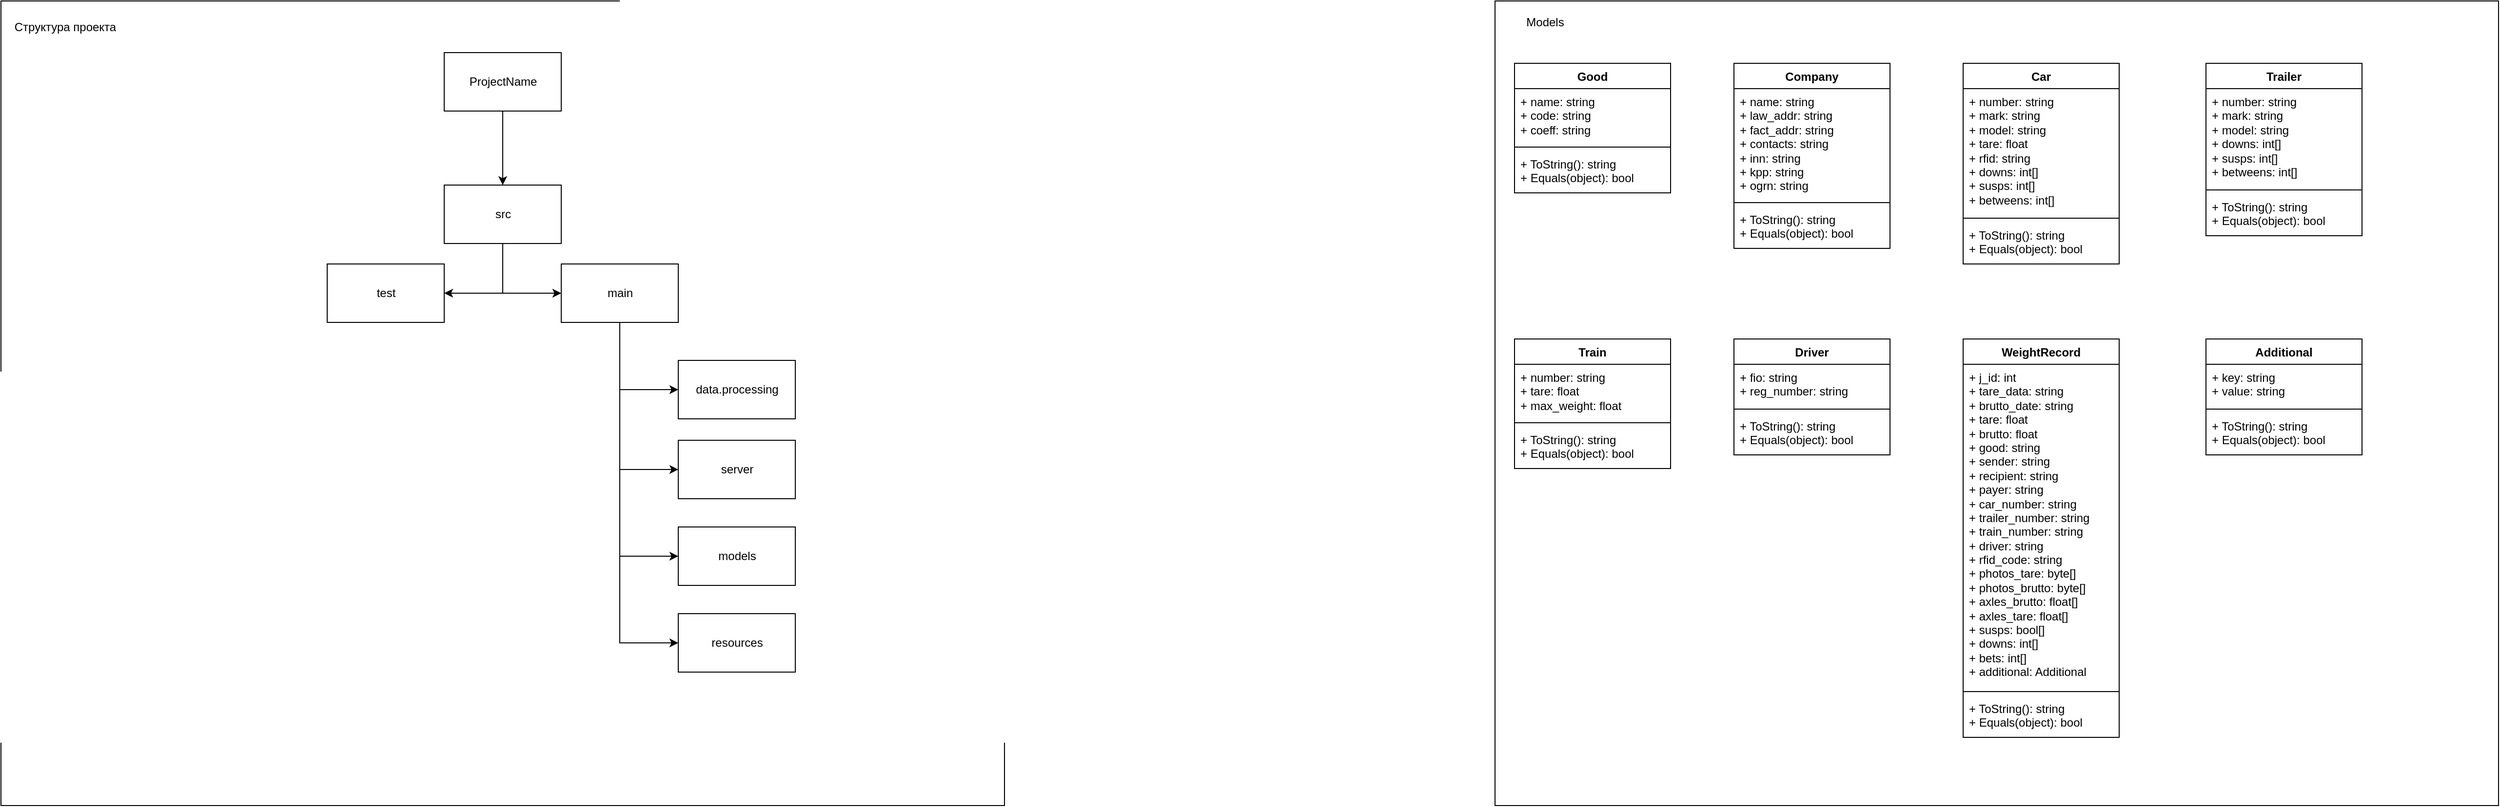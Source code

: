 <mxfile version="21.6.3" type="github">
  <diagram name="Страница 1" id="gkCn0t3qg-tjPsTw_MEk">
    <mxGraphModel dx="3509" dy="804" grid="0" gridSize="10" guides="1" tooltips="1" connect="1" arrows="1" fold="1" page="0" pageScale="1" pageWidth="827" pageHeight="1169" math="0" shadow="0">
      <root>
        <mxCell id="0" />
        <mxCell id="1" parent="0" />
        <mxCell id="g_xd1nZqbCpSabqKIIiM-1" value="" style="rounded=0;whiteSpace=wrap;html=1;" vertex="1" parent="1">
          <mxGeometry x="-77" y="104" width="1029" height="826" as="geometry" />
        </mxCell>
        <mxCell id="g_xd1nZqbCpSabqKIIiM-2" value="Models" style="text;html=1;strokeColor=none;fillColor=none;align=center;verticalAlign=middle;whiteSpace=wrap;rounded=0;" vertex="1" parent="1">
          <mxGeometry x="-77" y="104" width="103" height="43" as="geometry" />
        </mxCell>
        <mxCell id="g_xd1nZqbCpSabqKIIiM-17" value="Good" style="swimlane;fontStyle=1;align=center;verticalAlign=top;childLayout=stackLayout;horizontal=1;startSize=26;horizontalStack=0;resizeParent=1;resizeParentMax=0;resizeLast=0;collapsible=1;marginBottom=0;whiteSpace=wrap;html=1;" vertex="1" parent="1">
          <mxGeometry x="-57" y="168" width="160" height="133" as="geometry" />
        </mxCell>
        <mxCell id="g_xd1nZqbCpSabqKIIiM-18" value="+ name: string&lt;br&gt;+ code: string&lt;br&gt;+ coeff: string&lt;br&gt;" style="text;strokeColor=none;fillColor=none;align=left;verticalAlign=top;spacingLeft=4;spacingRight=4;overflow=hidden;rotatable=0;points=[[0,0.5],[1,0.5]];portConstraint=eastwest;whiteSpace=wrap;html=1;" vertex="1" parent="g_xd1nZqbCpSabqKIIiM-17">
          <mxGeometry y="26" width="160" height="56" as="geometry" />
        </mxCell>
        <mxCell id="g_xd1nZqbCpSabqKIIiM-19" value="" style="line;strokeWidth=1;fillColor=none;align=left;verticalAlign=middle;spacingTop=-1;spacingLeft=3;spacingRight=3;rotatable=0;labelPosition=right;points=[];portConstraint=eastwest;strokeColor=inherit;" vertex="1" parent="g_xd1nZqbCpSabqKIIiM-17">
          <mxGeometry y="82" width="160" height="8" as="geometry" />
        </mxCell>
        <mxCell id="g_xd1nZqbCpSabqKIIiM-20" value="+ ToString(): string&lt;br&gt;+ Equals(object): bool" style="text;strokeColor=none;fillColor=none;align=left;verticalAlign=top;spacingLeft=4;spacingRight=4;overflow=hidden;rotatable=0;points=[[0,0.5],[1,0.5]];portConstraint=eastwest;whiteSpace=wrap;html=1;" vertex="1" parent="g_xd1nZqbCpSabqKIIiM-17">
          <mxGeometry y="90" width="160" height="43" as="geometry" />
        </mxCell>
        <mxCell id="g_xd1nZqbCpSabqKIIiM-21" value="Company" style="swimlane;fontStyle=1;align=center;verticalAlign=top;childLayout=stackLayout;horizontal=1;startSize=26;horizontalStack=0;resizeParent=1;resizeParentMax=0;resizeLast=0;collapsible=1;marginBottom=0;whiteSpace=wrap;html=1;" vertex="1" parent="1">
          <mxGeometry x="168" y="168" width="160" height="190" as="geometry" />
        </mxCell>
        <mxCell id="g_xd1nZqbCpSabqKIIiM-22" value="+ name: string&lt;br&gt;+ law_addr: string&lt;br&gt;+ fact_addr: string&lt;br&gt;+ contacts: string&lt;br&gt;+ inn: string&lt;br&gt;+ kpp: string&lt;br&gt;+ ogrn: string" style="text;strokeColor=none;fillColor=none;align=left;verticalAlign=top;spacingLeft=4;spacingRight=4;overflow=hidden;rotatable=0;points=[[0,0.5],[1,0.5]];portConstraint=eastwest;whiteSpace=wrap;html=1;" vertex="1" parent="g_xd1nZqbCpSabqKIIiM-21">
          <mxGeometry y="26" width="160" height="113" as="geometry" />
        </mxCell>
        <mxCell id="g_xd1nZqbCpSabqKIIiM-23" value="" style="line;strokeWidth=1;fillColor=none;align=left;verticalAlign=middle;spacingTop=-1;spacingLeft=3;spacingRight=3;rotatable=0;labelPosition=right;points=[];portConstraint=eastwest;strokeColor=inherit;" vertex="1" parent="g_xd1nZqbCpSabqKIIiM-21">
          <mxGeometry y="139" width="160" height="8" as="geometry" />
        </mxCell>
        <mxCell id="g_xd1nZqbCpSabqKIIiM-24" value="+ ToString(): string&lt;br&gt;+ Equals(object): bool" style="text;strokeColor=none;fillColor=none;align=left;verticalAlign=top;spacingLeft=4;spacingRight=4;overflow=hidden;rotatable=0;points=[[0,0.5],[1,0.5]];portConstraint=eastwest;whiteSpace=wrap;html=1;" vertex="1" parent="g_xd1nZqbCpSabqKIIiM-21">
          <mxGeometry y="147" width="160" height="43" as="geometry" />
        </mxCell>
        <mxCell id="g_xd1nZqbCpSabqKIIiM-25" value="Car" style="swimlane;fontStyle=1;align=center;verticalAlign=top;childLayout=stackLayout;horizontal=1;startSize=26;horizontalStack=0;resizeParent=1;resizeParentMax=0;resizeLast=0;collapsible=1;marginBottom=0;whiteSpace=wrap;html=1;" vertex="1" parent="1">
          <mxGeometry x="403" y="168" width="160" height="206" as="geometry" />
        </mxCell>
        <mxCell id="g_xd1nZqbCpSabqKIIiM-26" value="+ number: string&lt;br&gt;+ mark: string&lt;br&gt;+ model: string&lt;br&gt;+ tare: float&lt;br&gt;+ rfid: string&lt;br&gt;+ downs: int[]&lt;br&gt;+ susps: int[]&lt;br&gt;+ betweens: int[]" style="text;strokeColor=none;fillColor=none;align=left;verticalAlign=top;spacingLeft=4;spacingRight=4;overflow=hidden;rotatable=0;points=[[0,0.5],[1,0.5]];portConstraint=eastwest;whiteSpace=wrap;html=1;" vertex="1" parent="g_xd1nZqbCpSabqKIIiM-25">
          <mxGeometry y="26" width="160" height="129" as="geometry" />
        </mxCell>
        <mxCell id="g_xd1nZqbCpSabqKIIiM-27" value="" style="line;strokeWidth=1;fillColor=none;align=left;verticalAlign=middle;spacingTop=-1;spacingLeft=3;spacingRight=3;rotatable=0;labelPosition=right;points=[];portConstraint=eastwest;strokeColor=inherit;" vertex="1" parent="g_xd1nZqbCpSabqKIIiM-25">
          <mxGeometry y="155" width="160" height="8" as="geometry" />
        </mxCell>
        <mxCell id="g_xd1nZqbCpSabqKIIiM-28" value="+ ToString(): string&lt;br&gt;+ Equals(object): bool" style="text;strokeColor=none;fillColor=none;align=left;verticalAlign=top;spacingLeft=4;spacingRight=4;overflow=hidden;rotatable=0;points=[[0,0.5],[1,0.5]];portConstraint=eastwest;whiteSpace=wrap;html=1;" vertex="1" parent="g_xd1nZqbCpSabqKIIiM-25">
          <mxGeometry y="163" width="160" height="43" as="geometry" />
        </mxCell>
        <mxCell id="g_xd1nZqbCpSabqKIIiM-29" value="Trailer" style="swimlane;fontStyle=1;align=center;verticalAlign=top;childLayout=stackLayout;horizontal=1;startSize=26;horizontalStack=0;resizeParent=1;resizeParentMax=0;resizeLast=0;collapsible=1;marginBottom=0;whiteSpace=wrap;html=1;" vertex="1" parent="1">
          <mxGeometry x="652" y="168" width="160" height="177" as="geometry" />
        </mxCell>
        <mxCell id="g_xd1nZqbCpSabqKIIiM-30" value="+ number: string&lt;br&gt;+ mark: string&lt;br&gt;+ model: string&lt;br&gt;+ downs: int[]&lt;br&gt;+ susps: int[]&lt;br&gt;+ betweens: int[]" style="text;strokeColor=none;fillColor=none;align=left;verticalAlign=top;spacingLeft=4;spacingRight=4;overflow=hidden;rotatable=0;points=[[0,0.5],[1,0.5]];portConstraint=eastwest;whiteSpace=wrap;html=1;" vertex="1" parent="g_xd1nZqbCpSabqKIIiM-29">
          <mxGeometry y="26" width="160" height="100" as="geometry" />
        </mxCell>
        <mxCell id="g_xd1nZqbCpSabqKIIiM-31" value="" style="line;strokeWidth=1;fillColor=none;align=left;verticalAlign=middle;spacingTop=-1;spacingLeft=3;spacingRight=3;rotatable=0;labelPosition=right;points=[];portConstraint=eastwest;strokeColor=inherit;" vertex="1" parent="g_xd1nZqbCpSabqKIIiM-29">
          <mxGeometry y="126" width="160" height="8" as="geometry" />
        </mxCell>
        <mxCell id="g_xd1nZqbCpSabqKIIiM-32" value="+ ToString(): string&lt;br&gt;+ Equals(object): bool" style="text;strokeColor=none;fillColor=none;align=left;verticalAlign=top;spacingLeft=4;spacingRight=4;overflow=hidden;rotatable=0;points=[[0,0.5],[1,0.5]];portConstraint=eastwest;whiteSpace=wrap;html=1;" vertex="1" parent="g_xd1nZqbCpSabqKIIiM-29">
          <mxGeometry y="134" width="160" height="43" as="geometry" />
        </mxCell>
        <mxCell id="g_xd1nZqbCpSabqKIIiM-33" value="Train" style="swimlane;fontStyle=1;align=center;verticalAlign=top;childLayout=stackLayout;horizontal=1;startSize=26;horizontalStack=0;resizeParent=1;resizeParentMax=0;resizeLast=0;collapsible=1;marginBottom=0;whiteSpace=wrap;html=1;" vertex="1" parent="1">
          <mxGeometry x="-57" y="451" width="160" height="133" as="geometry" />
        </mxCell>
        <mxCell id="g_xd1nZqbCpSabqKIIiM-34" value="+ number: string&lt;br&gt;+ tare: float&lt;br&gt;+ max_weight: float" style="text;strokeColor=none;fillColor=none;align=left;verticalAlign=top;spacingLeft=4;spacingRight=4;overflow=hidden;rotatable=0;points=[[0,0.5],[1,0.5]];portConstraint=eastwest;whiteSpace=wrap;html=1;" vertex="1" parent="g_xd1nZqbCpSabqKIIiM-33">
          <mxGeometry y="26" width="160" height="56" as="geometry" />
        </mxCell>
        <mxCell id="g_xd1nZqbCpSabqKIIiM-35" value="" style="line;strokeWidth=1;fillColor=none;align=left;verticalAlign=middle;spacingTop=-1;spacingLeft=3;spacingRight=3;rotatable=0;labelPosition=right;points=[];portConstraint=eastwest;strokeColor=inherit;" vertex="1" parent="g_xd1nZqbCpSabqKIIiM-33">
          <mxGeometry y="82" width="160" height="8" as="geometry" />
        </mxCell>
        <mxCell id="g_xd1nZqbCpSabqKIIiM-36" value="+ ToString(): string&lt;br&gt;+ Equals(object): bool" style="text;strokeColor=none;fillColor=none;align=left;verticalAlign=top;spacingLeft=4;spacingRight=4;overflow=hidden;rotatable=0;points=[[0,0.5],[1,0.5]];portConstraint=eastwest;whiteSpace=wrap;html=1;" vertex="1" parent="g_xd1nZqbCpSabqKIIiM-33">
          <mxGeometry y="90" width="160" height="43" as="geometry" />
        </mxCell>
        <mxCell id="g_xd1nZqbCpSabqKIIiM-37" value="Driver" style="swimlane;fontStyle=1;align=center;verticalAlign=top;childLayout=stackLayout;horizontal=1;startSize=26;horizontalStack=0;resizeParent=1;resizeParentMax=0;resizeLast=0;collapsible=1;marginBottom=0;whiteSpace=wrap;html=1;" vertex="1" parent="1">
          <mxGeometry x="168" y="451" width="160" height="119" as="geometry" />
        </mxCell>
        <mxCell id="g_xd1nZqbCpSabqKIIiM-38" value="+ fio: string&lt;br&gt;+ reg_number: string" style="text;strokeColor=none;fillColor=none;align=left;verticalAlign=top;spacingLeft=4;spacingRight=4;overflow=hidden;rotatable=0;points=[[0,0.5],[1,0.5]];portConstraint=eastwest;whiteSpace=wrap;html=1;" vertex="1" parent="g_xd1nZqbCpSabqKIIiM-37">
          <mxGeometry y="26" width="160" height="42" as="geometry" />
        </mxCell>
        <mxCell id="g_xd1nZqbCpSabqKIIiM-39" value="" style="line;strokeWidth=1;fillColor=none;align=left;verticalAlign=middle;spacingTop=-1;spacingLeft=3;spacingRight=3;rotatable=0;labelPosition=right;points=[];portConstraint=eastwest;strokeColor=inherit;" vertex="1" parent="g_xd1nZqbCpSabqKIIiM-37">
          <mxGeometry y="68" width="160" height="8" as="geometry" />
        </mxCell>
        <mxCell id="g_xd1nZqbCpSabqKIIiM-40" value="+ ToString(): string&lt;br&gt;+ Equals(object): bool" style="text;strokeColor=none;fillColor=none;align=left;verticalAlign=top;spacingLeft=4;spacingRight=4;overflow=hidden;rotatable=0;points=[[0,0.5],[1,0.5]];portConstraint=eastwest;whiteSpace=wrap;html=1;" vertex="1" parent="g_xd1nZqbCpSabqKIIiM-37">
          <mxGeometry y="76" width="160" height="43" as="geometry" />
        </mxCell>
        <mxCell id="g_xd1nZqbCpSabqKIIiM-41" value="WeightRecord" style="swimlane;fontStyle=1;align=center;verticalAlign=top;childLayout=stackLayout;horizontal=1;startSize=26;horizontalStack=0;resizeParent=1;resizeParentMax=0;resizeLast=0;collapsible=1;marginBottom=0;whiteSpace=wrap;html=1;" vertex="1" parent="1">
          <mxGeometry x="403" y="451" width="160" height="409" as="geometry" />
        </mxCell>
        <mxCell id="g_xd1nZqbCpSabqKIIiM-42" value="+ j_id: int&lt;br&gt;+ tare_data: string&lt;br&gt;+ brutto_date: string&lt;br&gt;+ tare: float&lt;br&gt;+ brutto: float&lt;br&gt;+ good: string&lt;br&gt;+ sender: string&lt;br&gt;+ recipient: string&lt;br&gt;+ payer: string&lt;br&gt;+ car_number: string&lt;br&gt;+ trailer_number: string&lt;br&gt;+ train_number: string&lt;br&gt;+ driver: string&lt;br&gt;+ rfid_code: string&lt;br&gt;+ photos_tare: byte[]&lt;br&gt;+ photos_brutto: byte[]&lt;br&gt;+ axles_brutto: float[]&lt;br&gt;+ axles_tare: float[]&lt;br&gt;+ susps: bool[]&lt;br&gt;+ downs: int[]&lt;br&gt;+ bets: int[]&lt;br&gt;+ additional: Additional" style="text;strokeColor=none;fillColor=none;align=left;verticalAlign=top;spacingLeft=4;spacingRight=4;overflow=hidden;rotatable=0;points=[[0,0.5],[1,0.5]];portConstraint=eastwest;whiteSpace=wrap;html=1;" vertex="1" parent="g_xd1nZqbCpSabqKIIiM-41">
          <mxGeometry y="26" width="160" height="332" as="geometry" />
        </mxCell>
        <mxCell id="g_xd1nZqbCpSabqKIIiM-43" value="" style="line;strokeWidth=1;fillColor=none;align=left;verticalAlign=middle;spacingTop=-1;spacingLeft=3;spacingRight=3;rotatable=0;labelPosition=right;points=[];portConstraint=eastwest;strokeColor=inherit;" vertex="1" parent="g_xd1nZqbCpSabqKIIiM-41">
          <mxGeometry y="358" width="160" height="8" as="geometry" />
        </mxCell>
        <mxCell id="g_xd1nZqbCpSabqKIIiM-44" value="+ ToString(): string&lt;br&gt;+ Equals(object): bool" style="text;strokeColor=none;fillColor=none;align=left;verticalAlign=top;spacingLeft=4;spacingRight=4;overflow=hidden;rotatable=0;points=[[0,0.5],[1,0.5]];portConstraint=eastwest;whiteSpace=wrap;html=1;" vertex="1" parent="g_xd1nZqbCpSabqKIIiM-41">
          <mxGeometry y="366" width="160" height="43" as="geometry" />
        </mxCell>
        <mxCell id="g_xd1nZqbCpSabqKIIiM-49" value="Additional" style="swimlane;fontStyle=1;align=center;verticalAlign=top;childLayout=stackLayout;horizontal=1;startSize=26;horizontalStack=0;resizeParent=1;resizeParentMax=0;resizeLast=0;collapsible=1;marginBottom=0;whiteSpace=wrap;html=1;" vertex="1" parent="1">
          <mxGeometry x="652" y="451" width="160" height="119" as="geometry" />
        </mxCell>
        <mxCell id="g_xd1nZqbCpSabqKIIiM-50" value="+ key: string&lt;br&gt;+ value: string" style="text;strokeColor=none;fillColor=none;align=left;verticalAlign=top;spacingLeft=4;spacingRight=4;overflow=hidden;rotatable=0;points=[[0,0.5],[1,0.5]];portConstraint=eastwest;whiteSpace=wrap;html=1;" vertex="1" parent="g_xd1nZqbCpSabqKIIiM-49">
          <mxGeometry y="26" width="160" height="42" as="geometry" />
        </mxCell>
        <mxCell id="g_xd1nZqbCpSabqKIIiM-51" value="" style="line;strokeWidth=1;fillColor=none;align=left;verticalAlign=middle;spacingTop=-1;spacingLeft=3;spacingRight=3;rotatable=0;labelPosition=right;points=[];portConstraint=eastwest;strokeColor=inherit;" vertex="1" parent="g_xd1nZqbCpSabqKIIiM-49">
          <mxGeometry y="68" width="160" height="8" as="geometry" />
        </mxCell>
        <mxCell id="g_xd1nZqbCpSabqKIIiM-52" value="+ ToString(): string&lt;br&gt;+ Equals(object): bool" style="text;strokeColor=none;fillColor=none;align=left;verticalAlign=top;spacingLeft=4;spacingRight=4;overflow=hidden;rotatable=0;points=[[0,0.5],[1,0.5]];portConstraint=eastwest;whiteSpace=wrap;html=1;" vertex="1" parent="g_xd1nZqbCpSabqKIIiM-49">
          <mxGeometry y="76" width="160" height="43" as="geometry" />
        </mxCell>
        <mxCell id="g_xd1nZqbCpSabqKIIiM-54" value="" style="rounded=0;whiteSpace=wrap;html=1;" vertex="1" parent="1">
          <mxGeometry x="-1609" y="104" width="1029" height="826" as="geometry" />
        </mxCell>
        <mxCell id="g_xd1nZqbCpSabqKIIiM-55" value="Структура проекта" style="text;html=1;strokeColor=none;fillColor=none;align=center;verticalAlign=middle;whiteSpace=wrap;rounded=0;" vertex="1" parent="1">
          <mxGeometry x="-1609" y="104" width="132" height="53" as="geometry" />
        </mxCell>
        <mxCell id="g_xd1nZqbCpSabqKIIiM-60" style="edgeStyle=orthogonalEdgeStyle;rounded=0;orthogonalLoop=1;jettySize=auto;html=1;entryX=0.5;entryY=0;entryDx=0;entryDy=0;" edge="1" parent="1" source="g_xd1nZqbCpSabqKIIiM-56" target="g_xd1nZqbCpSabqKIIiM-57">
          <mxGeometry relative="1" as="geometry" />
        </mxCell>
        <mxCell id="g_xd1nZqbCpSabqKIIiM-56" value="ProjectName" style="rounded=0;whiteSpace=wrap;html=1;" vertex="1" parent="1">
          <mxGeometry x="-1154.5" y="157" width="120" height="60" as="geometry" />
        </mxCell>
        <mxCell id="g_xd1nZqbCpSabqKIIiM-61" style="edgeStyle=orthogonalEdgeStyle;rounded=0;orthogonalLoop=1;jettySize=auto;html=1;entryX=0;entryY=0.5;entryDx=0;entryDy=0;" edge="1" parent="1" source="g_xd1nZqbCpSabqKIIiM-57" target="g_xd1nZqbCpSabqKIIiM-58">
          <mxGeometry relative="1" as="geometry">
            <Array as="points">
              <mxPoint x="-1094" y="404" />
            </Array>
          </mxGeometry>
        </mxCell>
        <mxCell id="g_xd1nZqbCpSabqKIIiM-62" style="edgeStyle=orthogonalEdgeStyle;rounded=0;orthogonalLoop=1;jettySize=auto;html=1;exitX=0.5;exitY=1;exitDx=0;exitDy=0;entryX=1;entryY=0.5;entryDx=0;entryDy=0;" edge="1" parent="1" source="g_xd1nZqbCpSabqKIIiM-57" target="g_xd1nZqbCpSabqKIIiM-59">
          <mxGeometry relative="1" as="geometry" />
        </mxCell>
        <mxCell id="g_xd1nZqbCpSabqKIIiM-57" value="src" style="rounded=0;whiteSpace=wrap;html=1;" vertex="1" parent="1">
          <mxGeometry x="-1154.5" y="293" width="120" height="60" as="geometry" />
        </mxCell>
        <mxCell id="g_xd1nZqbCpSabqKIIiM-64" style="edgeStyle=orthogonalEdgeStyle;rounded=0;orthogonalLoop=1;jettySize=auto;html=1;exitX=0.5;exitY=1;exitDx=0;exitDy=0;entryX=0;entryY=0.5;entryDx=0;entryDy=0;" edge="1" parent="1" source="g_xd1nZqbCpSabqKIIiM-58" target="g_xd1nZqbCpSabqKIIiM-63">
          <mxGeometry relative="1" as="geometry" />
        </mxCell>
        <mxCell id="g_xd1nZqbCpSabqKIIiM-66" style="edgeStyle=orthogonalEdgeStyle;rounded=0;orthogonalLoop=1;jettySize=auto;html=1;entryX=0;entryY=0.5;entryDx=0;entryDy=0;" edge="1" parent="1" source="g_xd1nZqbCpSabqKIIiM-58" target="g_xd1nZqbCpSabqKIIiM-65">
          <mxGeometry relative="1" as="geometry" />
        </mxCell>
        <mxCell id="g_xd1nZqbCpSabqKIIiM-68" style="edgeStyle=orthogonalEdgeStyle;rounded=0;orthogonalLoop=1;jettySize=auto;html=1;entryX=0;entryY=0.5;entryDx=0;entryDy=0;" edge="1" parent="1" source="g_xd1nZqbCpSabqKIIiM-58" target="g_xd1nZqbCpSabqKIIiM-67">
          <mxGeometry relative="1" as="geometry" />
        </mxCell>
        <mxCell id="g_xd1nZqbCpSabqKIIiM-70" style="edgeStyle=orthogonalEdgeStyle;rounded=0;orthogonalLoop=1;jettySize=auto;html=1;entryX=0;entryY=0.5;entryDx=0;entryDy=0;" edge="1" parent="1" source="g_xd1nZqbCpSabqKIIiM-58" target="g_xd1nZqbCpSabqKIIiM-69">
          <mxGeometry relative="1" as="geometry" />
        </mxCell>
        <mxCell id="g_xd1nZqbCpSabqKIIiM-58" value="main" style="rounded=0;whiteSpace=wrap;html=1;" vertex="1" parent="1">
          <mxGeometry x="-1034.5" y="374" width="120" height="60" as="geometry" />
        </mxCell>
        <mxCell id="g_xd1nZqbCpSabqKIIiM-59" value="test" style="rounded=0;whiteSpace=wrap;html=1;" vertex="1" parent="1">
          <mxGeometry x="-1274.5" y="374" width="120" height="60" as="geometry" />
        </mxCell>
        <mxCell id="g_xd1nZqbCpSabqKIIiM-63" value="resources" style="rounded=0;whiteSpace=wrap;html=1;" vertex="1" parent="1">
          <mxGeometry x="-914.5" y="733" width="120" height="60" as="geometry" />
        </mxCell>
        <mxCell id="g_xd1nZqbCpSabqKIIiM-65" value="models" style="rounded=0;whiteSpace=wrap;html=1;" vertex="1" parent="1">
          <mxGeometry x="-914.5" y="644" width="120" height="60" as="geometry" />
        </mxCell>
        <mxCell id="g_xd1nZqbCpSabqKIIiM-67" value="server" style="rounded=0;whiteSpace=wrap;html=1;" vertex="1" parent="1">
          <mxGeometry x="-914.5" y="555" width="120" height="60" as="geometry" />
        </mxCell>
        <mxCell id="g_xd1nZqbCpSabqKIIiM-69" value="data.processing" style="rounded=0;whiteSpace=wrap;html=1;" vertex="1" parent="1">
          <mxGeometry x="-914.5" y="473" width="120" height="60" as="geometry" />
        </mxCell>
      </root>
    </mxGraphModel>
  </diagram>
</mxfile>

